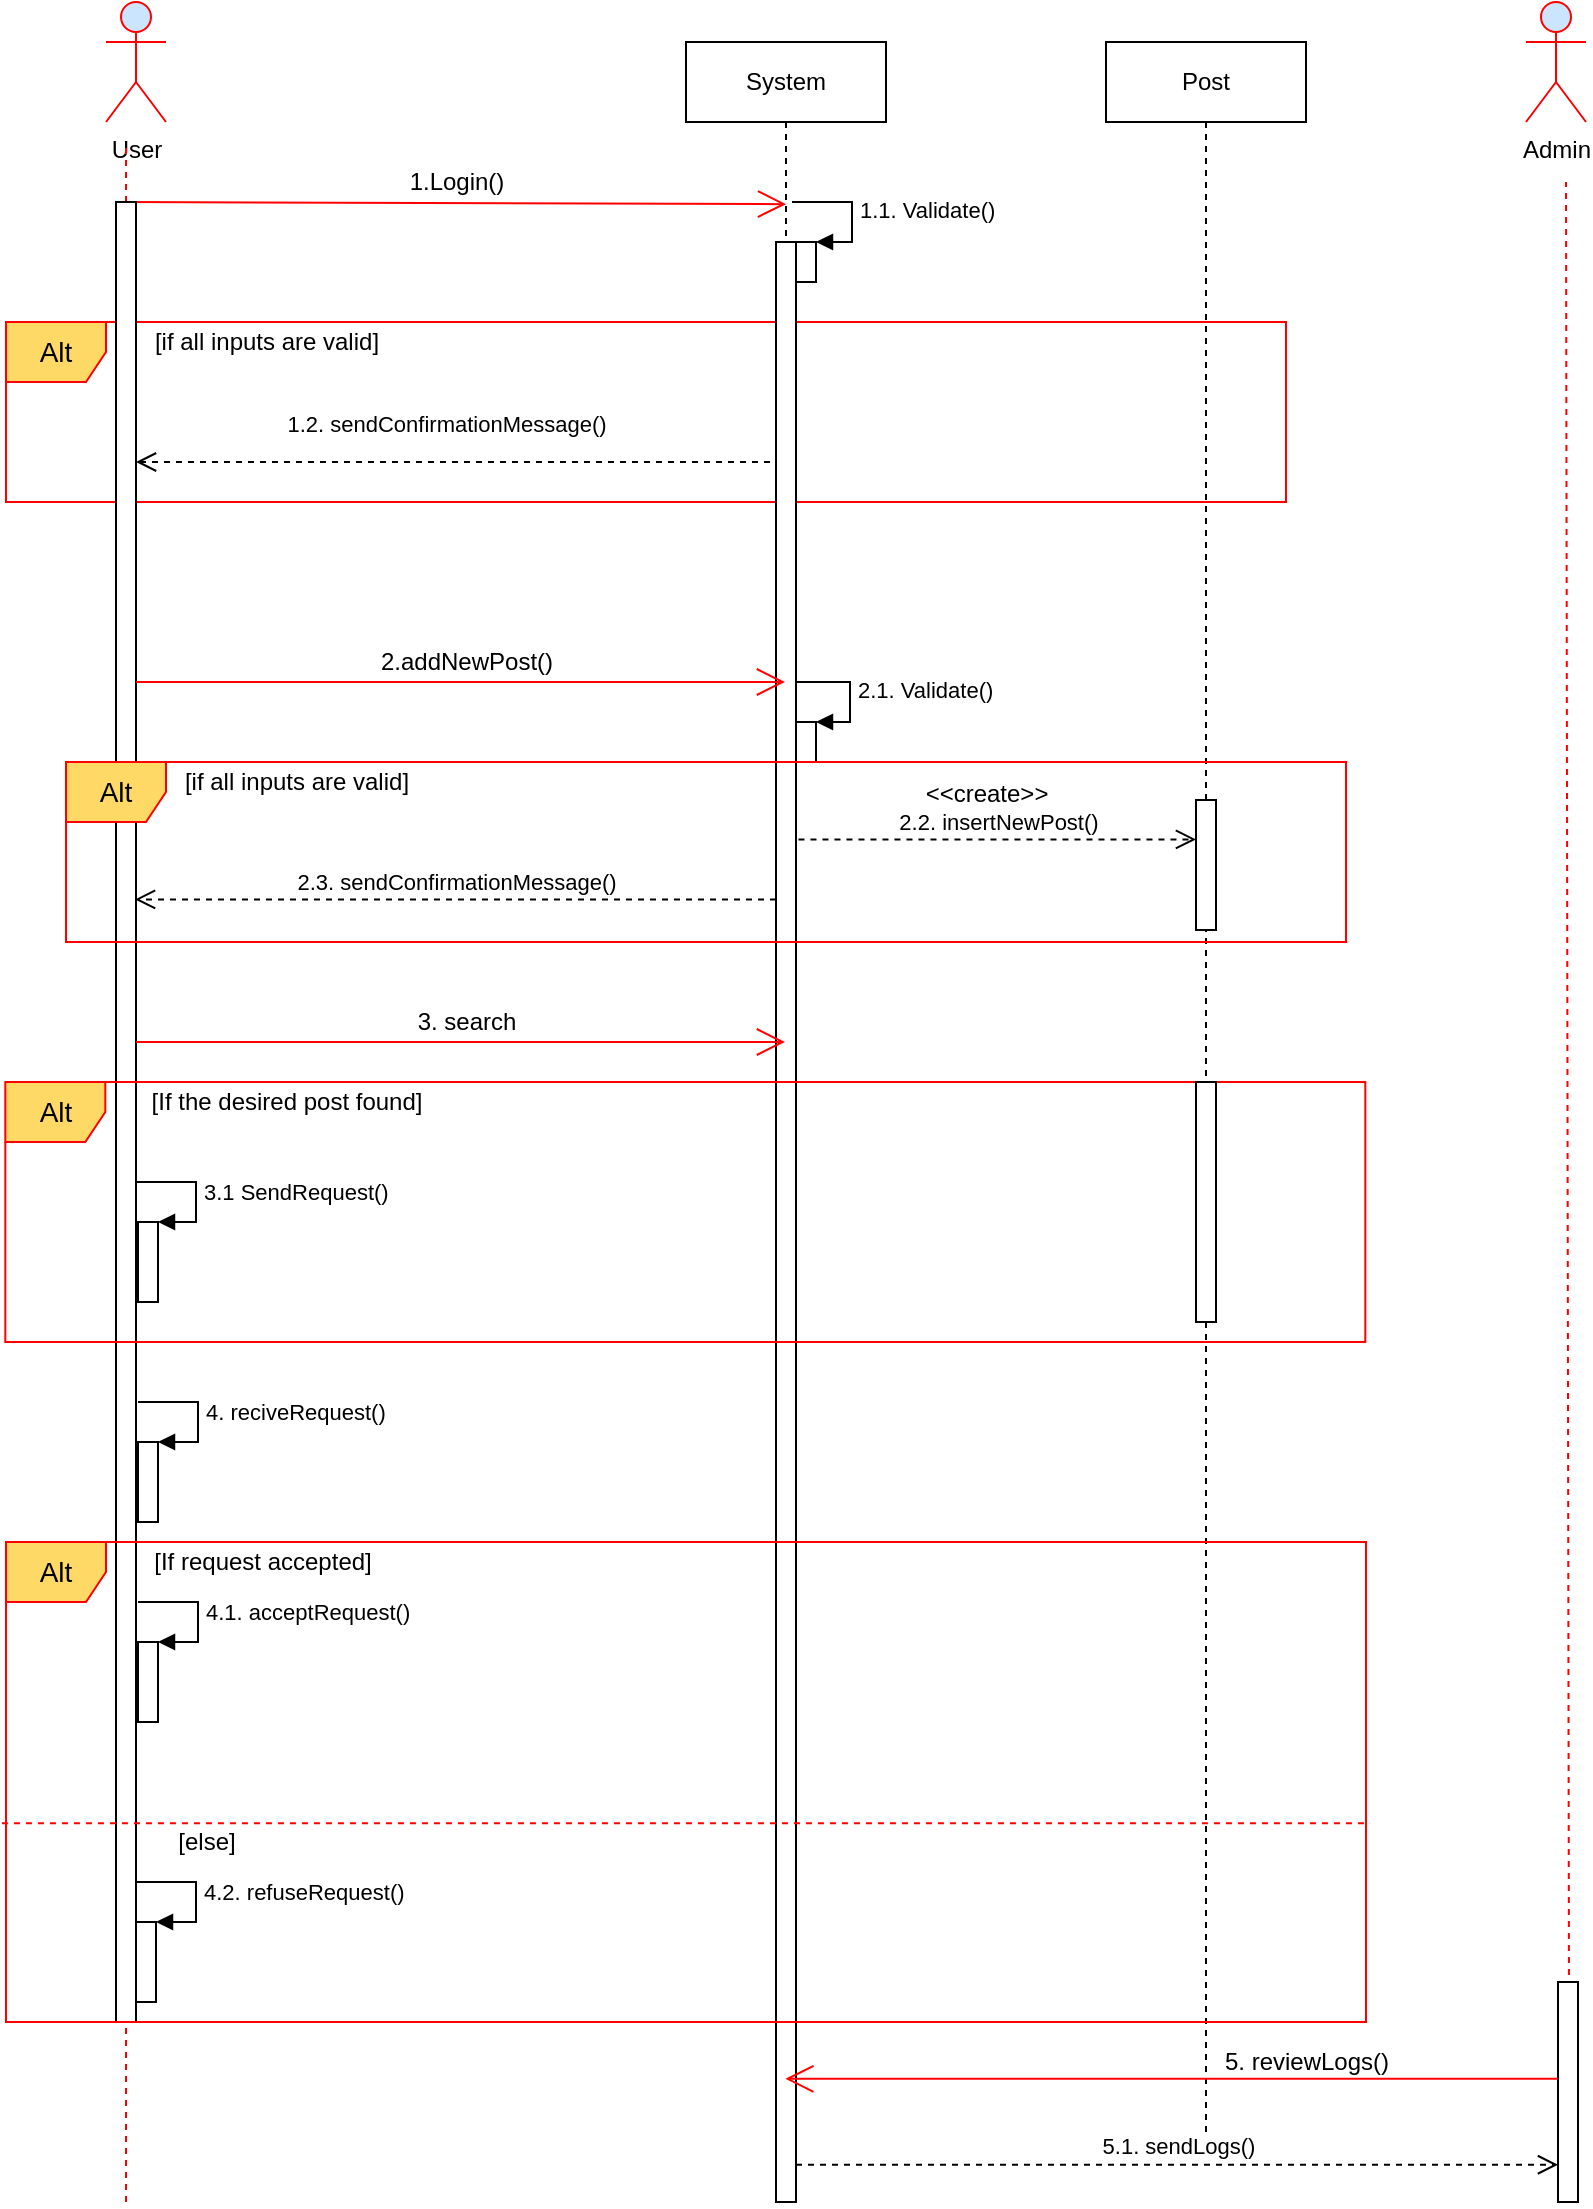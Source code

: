 <mxfile version="18.0.4" type="device"><diagram id="kcnUsWFXl34q4rq5xJde" name="Page-1"><mxGraphModel dx="1673" dy="1033" grid="1" gridSize="10" guides="1" tooltips="1" connect="1" arrows="1" fold="1" page="1" pageScale="1" pageWidth="850" pageHeight="1100" math="0" shadow="0"><root><mxCell id="0"/><mxCell id="1" parent="0"/><mxCell id="MxZLKlJGSjhcXgiNMJGL-1" value="User" style="shape=umlActor;verticalLabelPosition=bottom;verticalAlign=top;html=1;outlineConnect=0;fontStyle=0;fillColor=#cce5ff;strokeColor=#FF0000;" parent="1" vertex="1"><mxGeometry x="70" y="20" width="30" height="60" as="geometry"/></mxCell><mxCell id="MxZLKlJGSjhcXgiNMJGL-7" value="" style="endArrow=none;dashed=1;html=1;rounded=0;fillColor=#ffff88;strokeColor=#FF0000;startArrow=none;" parent="1" edge="1"><mxGeometry width="50" height="50" relative="1" as="geometry"><mxPoint x="420" y="90.0" as="sourcePoint"/><mxPoint x="420" y="90" as="targetPoint"/></mxGeometry></mxCell><mxCell id="MxZLKlJGSjhcXgiNMJGL-8" value="" style="endArrow=none;dashed=1;html=1;rounded=0;fillColor=#ffff88;strokeColor=#FF0000;startArrow=none;" parent="1" edge="1" source="8zFcQ22WBKh8ZB_CU3eb-7"><mxGeometry width="50" height="50" relative="1" as="geometry"><mxPoint x="80" y="860" as="sourcePoint"/><mxPoint x="80" y="90" as="targetPoint"/></mxGeometry></mxCell><mxCell id="MxZLKlJGSjhcXgiNMJGL-9" value="" style="endArrow=open;endFill=1;endSize=12;html=1;rounded=0;strokeColor=#FF0000;entryX=0.003;entryY=0.042;entryDx=0;entryDy=0;entryPerimeter=0;" parent="1" edge="1"><mxGeometry width="160" relative="1" as="geometry"><mxPoint x="80" y="120" as="sourcePoint"/><mxPoint x="410.03" y="121.08" as="targetPoint"/></mxGeometry></mxCell><mxCell id="MxZLKlJGSjhcXgiNMJGL-33" value="Alt" style="shape=umlFrame;whiteSpace=wrap;html=1;fontSize=14;width=50;height=30;strokeColor=#FF0000;fillColor=#FFD966;" parent="1" vertex="1"><mxGeometry x="20" y="180" width="640" height="90" as="geometry"/></mxCell><mxCell id="8zFcQ22WBKh8ZB_CU3eb-4" value="System" style="shape=umlLifeline;perimeter=lifelinePerimeter;whiteSpace=wrap;html=1;container=1;collapsible=0;recursiveResize=0;outlineConnect=0;" vertex="1" parent="1"><mxGeometry x="360" y="40" width="100" height="1080" as="geometry"/></mxCell><mxCell id="8zFcQ22WBKh8ZB_CU3eb-5" value="" style="html=1;points=[];perimeter=orthogonalPerimeter;" vertex="1" parent="8zFcQ22WBKh8ZB_CU3eb-4"><mxGeometry x="55" y="100" width="10" height="20" as="geometry"/></mxCell><mxCell id="8zFcQ22WBKh8ZB_CU3eb-6" value="1.1. Validate()" style="edgeStyle=orthogonalEdgeStyle;html=1;align=left;spacingLeft=2;endArrow=block;rounded=0;entryX=1;entryY=0;" edge="1" target="8zFcQ22WBKh8ZB_CU3eb-5" parent="8zFcQ22WBKh8ZB_CU3eb-4"><mxGeometry relative="1" as="geometry"><mxPoint x="53" y="80" as="sourcePoint"/><Array as="points"><mxPoint x="83" y="80"/></Array></mxGeometry></mxCell><mxCell id="8zFcQ22WBKh8ZB_CU3eb-16" value="1.2. sendConfirmationMessage()" style="html=1;verticalAlign=bottom;endArrow=open;dashed=1;endSize=8;rounded=0;" edge="1" parent="8zFcQ22WBKh8ZB_CU3eb-4" target="8zFcQ22WBKh8ZB_CU3eb-7"><mxGeometry x="0.04" y="-10" relative="1" as="geometry"><mxPoint x="48" y="210" as="sourcePoint"/><mxPoint x="-32" y="210" as="targetPoint"/><mxPoint as="offset"/></mxGeometry></mxCell><mxCell id="8zFcQ22WBKh8ZB_CU3eb-22" value="" style="html=1;points=[];perimeter=orthogonalPerimeter;" vertex="1" parent="8zFcQ22WBKh8ZB_CU3eb-4"><mxGeometry x="55" y="340" width="10" height="20" as="geometry"/></mxCell><mxCell id="8zFcQ22WBKh8ZB_CU3eb-23" value="2.1. Validate()" style="edgeStyle=orthogonalEdgeStyle;html=1;align=left;spacingLeft=2;endArrow=block;rounded=0;entryX=1;entryY=0;" edge="1" target="8zFcQ22WBKh8ZB_CU3eb-22" parent="8zFcQ22WBKh8ZB_CU3eb-4"><mxGeometry relative="1" as="geometry"><mxPoint x="52" y="320" as="sourcePoint"/><Array as="points"><mxPoint x="82" y="320"/></Array></mxGeometry></mxCell><mxCell id="8zFcQ22WBKh8ZB_CU3eb-34" value="" style="html=1;points=[];perimeter=orthogonalPerimeter;" vertex="1" parent="8zFcQ22WBKh8ZB_CU3eb-4"><mxGeometry x="45" y="100" width="10" height="980" as="geometry"/></mxCell><mxCell id="8zFcQ22WBKh8ZB_CU3eb-7" value="" style="html=1;points=[];perimeter=orthogonalPerimeter;" vertex="1" parent="1"><mxGeometry x="75" y="120" width="10" height="910" as="geometry"/></mxCell><mxCell id="8zFcQ22WBKh8ZB_CU3eb-8" value="" style="endArrow=none;dashed=1;html=1;rounded=0;fillColor=#ffff88;strokeColor=#FF0000;" edge="1" parent="1" target="8zFcQ22WBKh8ZB_CU3eb-7"><mxGeometry width="50" height="50" relative="1" as="geometry"><mxPoint x="80" y="1120" as="sourcePoint"/><mxPoint x="80" y="90" as="targetPoint"/></mxGeometry></mxCell><mxCell id="8zFcQ22WBKh8ZB_CU3eb-11" value="Post" style="shape=umlLifeline;perimeter=lifelinePerimeter;whiteSpace=wrap;html=1;container=1;collapsible=0;recursiveResize=0;outlineConnect=0;" vertex="1" parent="1"><mxGeometry x="570" y="40" width="100" height="1060" as="geometry"/></mxCell><mxCell id="8zFcQ22WBKh8ZB_CU3eb-14" value="1.Login()" style="text;html=1;resizable=0;autosize=1;align=center;verticalAlign=middle;points=[];fillColor=none;strokeColor=none;rounded=0;" vertex="1" parent="1"><mxGeometry x="215" y="100" width="60" height="20" as="geometry"/></mxCell><mxCell id="8zFcQ22WBKh8ZB_CU3eb-15" value="[if all inputs are valid]" style="text;html=1;resizable=0;autosize=1;align=center;verticalAlign=middle;points=[];fillColor=none;strokeColor=none;rounded=0;" vertex="1" parent="1"><mxGeometry x="85" y="180" width="130" height="20" as="geometry"/></mxCell><mxCell id="8zFcQ22WBKh8ZB_CU3eb-18" value="" style="endArrow=open;endFill=1;endSize=12;html=1;rounded=0;strokeColor=#FF0000;" edge="1" parent="1" target="8zFcQ22WBKh8ZB_CU3eb-4"><mxGeometry width="160" relative="1" as="geometry"><mxPoint x="85" y="360" as="sourcePoint"/><mxPoint x="400" y="360" as="targetPoint"/></mxGeometry></mxCell><mxCell id="8zFcQ22WBKh8ZB_CU3eb-24" value="2.addNewPost()" style="text;html=1;resizable=0;autosize=1;align=center;verticalAlign=middle;points=[];fillColor=none;strokeColor=none;rounded=0;" vertex="1" parent="1"><mxGeometry x="200" y="340" width="100" height="20" as="geometry"/></mxCell><mxCell id="8zFcQ22WBKh8ZB_CU3eb-25" value="Alt" style="shape=umlFrame;whiteSpace=wrap;html=1;fontSize=14;width=50;height=30;strokeColor=#FF0000;fillColor=#FFD966;" vertex="1" parent="1"><mxGeometry x="50" y="400" width="640" height="90" as="geometry"/></mxCell><mxCell id="8zFcQ22WBKh8ZB_CU3eb-26" value="[if all inputs are valid]" style="text;html=1;resizable=0;autosize=1;align=center;verticalAlign=middle;points=[];fillColor=none;strokeColor=none;rounded=0;" vertex="1" parent="1"><mxGeometry x="100" y="400" width="130" height="20" as="geometry"/></mxCell><mxCell id="8zFcQ22WBKh8ZB_CU3eb-33" value="" style="html=1;points=[];perimeter=orthogonalPerimeter;" vertex="1" parent="1"><mxGeometry x="615" y="419" width="10" height="65" as="geometry"/></mxCell><mxCell id="8zFcQ22WBKh8ZB_CU3eb-36" value="2.2. insertNewPost()" style="html=1;verticalAlign=bottom;endArrow=open;dashed=1;endSize=8;rounded=0;exitX=1.124;exitY=0.934;exitDx=0;exitDy=0;exitPerimeter=0;" edge="1" parent="1"><mxGeometry relative="1" as="geometry"><mxPoint x="416.24" y="438.72" as="sourcePoint"/><mxPoint x="615" y="438.72" as="targetPoint"/></mxGeometry></mxCell><mxCell id="8zFcQ22WBKh8ZB_CU3eb-37" value="&amp;lt;&amp;lt;create&amp;gt;&amp;gt;" style="text;html=1;resizable=0;autosize=1;align=center;verticalAlign=middle;points=[];fillColor=none;strokeColor=none;rounded=0;" vertex="1" parent="1"><mxGeometry x="470" y="406" width="80" height="20" as="geometry"/></mxCell><mxCell id="8zFcQ22WBKh8ZB_CU3eb-38" value="2.3. sendConfirmationMessage()" style="html=1;verticalAlign=bottom;endArrow=open;dashed=1;endSize=8;rounded=0;entryX=0.952;entryY=0.582;entryDx=0;entryDy=0;entryPerimeter=0;" edge="1" parent="1"><mxGeometry relative="1" as="geometry"><mxPoint x="405" y="468.72" as="sourcePoint"/><mxPoint x="84.52" y="468.72" as="targetPoint"/></mxGeometry></mxCell><mxCell id="8zFcQ22WBKh8ZB_CU3eb-42" value="" style="endArrow=open;endFill=1;endSize=12;html=1;rounded=0;strokeColor=#FF0000;" edge="1" parent="1"><mxGeometry width="160" relative="1" as="geometry"><mxPoint x="85" y="540.0" as="sourcePoint"/><mxPoint x="409.5" y="540.0" as="targetPoint"/></mxGeometry></mxCell><mxCell id="8zFcQ22WBKh8ZB_CU3eb-43" value="3. search" style="text;html=1;resizable=0;autosize=1;align=center;verticalAlign=middle;points=[];fillColor=none;strokeColor=none;rounded=0;" vertex="1" parent="1"><mxGeometry x="220" y="520" width="60" height="20" as="geometry"/></mxCell><mxCell id="8zFcQ22WBKh8ZB_CU3eb-44" value="Alt" style="shape=umlFrame;whiteSpace=wrap;html=1;fontSize=14;width=50;height=30;strokeColor=#FF0000;fillColor=#FFD966;" vertex="1" parent="1"><mxGeometry x="19.66" y="560" width="680" height="130" as="geometry"/></mxCell><mxCell id="8zFcQ22WBKh8ZB_CU3eb-45" value="[If the desired post found]" style="text;html=1;resizable=0;autosize=1;align=center;verticalAlign=middle;points=[];fillColor=none;strokeColor=none;rounded=0;" vertex="1" parent="1"><mxGeometry x="85" y="560" width="150" height="20" as="geometry"/></mxCell><mxCell id="8zFcQ22WBKh8ZB_CU3eb-56" value="" style="html=1;points=[];perimeter=orthogonalPerimeter;" vertex="1" parent="1"><mxGeometry x="86" y="630" width="10" height="40" as="geometry"/></mxCell><mxCell id="8zFcQ22WBKh8ZB_CU3eb-57" value="3.1 SendRequest()" style="edgeStyle=orthogonalEdgeStyle;html=1;align=left;spacingLeft=2;endArrow=block;rounded=0;entryX=1;entryY=0;" edge="1" target="8zFcQ22WBKh8ZB_CU3eb-56" parent="1"><mxGeometry relative="1" as="geometry"><mxPoint x="85" y="610" as="sourcePoint"/><Array as="points"><mxPoint x="115" y="610"/></Array></mxGeometry></mxCell><mxCell id="8zFcQ22WBKh8ZB_CU3eb-61" value="" style="html=1;points=[];perimeter=orthogonalPerimeter;" vertex="1" parent="1"><mxGeometry x="86" y="740" width="10" height="40" as="geometry"/></mxCell><mxCell id="8zFcQ22WBKh8ZB_CU3eb-62" value="4. reciveRequest()" style="edgeStyle=orthogonalEdgeStyle;html=1;align=left;spacingLeft=2;endArrow=block;rounded=0;entryX=1;entryY=0;" edge="1" target="8zFcQ22WBKh8ZB_CU3eb-61" parent="1"><mxGeometry relative="1" as="geometry"><mxPoint x="86" y="720" as="sourcePoint"/><Array as="points"><mxPoint x="116" y="720"/></Array></mxGeometry></mxCell><mxCell id="8zFcQ22WBKh8ZB_CU3eb-63" value="Alt" style="shape=umlFrame;whiteSpace=wrap;html=1;fontSize=14;width=50;height=30;strokeColor=#FF0000;fillColor=#FFD966;" vertex="1" parent="1"><mxGeometry x="20" y="790" width="680" height="240" as="geometry"/></mxCell><mxCell id="8zFcQ22WBKh8ZB_CU3eb-64" value="[If request accepted]" style="text;html=1;resizable=0;autosize=1;align=center;verticalAlign=middle;points=[];fillColor=none;strokeColor=none;rounded=0;" vertex="1" parent="1"><mxGeometry x="88" y="790" width="120" height="20" as="geometry"/></mxCell><mxCell id="8zFcQ22WBKh8ZB_CU3eb-65" value="" style="html=1;points=[];perimeter=orthogonalPerimeter;" vertex="1" parent="1"><mxGeometry x="86" y="840" width="10" height="40" as="geometry"/></mxCell><mxCell id="8zFcQ22WBKh8ZB_CU3eb-66" value="4.1. acceptRequest()" style="edgeStyle=orthogonalEdgeStyle;html=1;align=left;spacingLeft=2;endArrow=block;rounded=0;entryX=1;entryY=0;" edge="1" parent="1" target="8zFcQ22WBKh8ZB_CU3eb-65"><mxGeometry relative="1" as="geometry"><mxPoint x="86" y="820" as="sourcePoint"/><Array as="points"><mxPoint x="116" y="820"/></Array></mxGeometry></mxCell><mxCell id="8zFcQ22WBKh8ZB_CU3eb-67" value="" style="html=1;points=[];perimeter=orthogonalPerimeter;" vertex="1" parent="1"><mxGeometry x="615" y="560" width="10" height="120" as="geometry"/></mxCell><mxCell id="8zFcQ22WBKh8ZB_CU3eb-69" value="" style="endArrow=none;dashed=1;html=1;rounded=0;fontSize=14;entryX=1.003;entryY=0.586;entryDx=0;entryDy=0;entryPerimeter=0;exitX=-0.003;exitY=0.586;exitDx=0;exitDy=0;exitPerimeter=0;strokeColor=#FF0000;" edge="1" parent="1" source="8zFcQ22WBKh8ZB_CU3eb-63" target="8zFcQ22WBKh8ZB_CU3eb-63"><mxGeometry width="50" height="50" relative="1" as="geometry"><mxPoint x="40.0" y="930" as="sourcePoint"/><mxPoint x="660.0" y="930" as="targetPoint"/></mxGeometry></mxCell><mxCell id="8zFcQ22WBKh8ZB_CU3eb-71" value="[else]" style="text;html=1;resizable=0;autosize=1;align=center;verticalAlign=middle;points=[];fillColor=none;strokeColor=none;rounded=0;" vertex="1" parent="1"><mxGeometry x="100" y="930" width="40" height="20" as="geometry"/></mxCell><mxCell id="8zFcQ22WBKh8ZB_CU3eb-72" value="" style="html=1;points=[];perimeter=orthogonalPerimeter;" vertex="1" parent="1"><mxGeometry x="85" y="980" width="10" height="40" as="geometry"/></mxCell><mxCell id="8zFcQ22WBKh8ZB_CU3eb-73" value="4.2. refuseRequest()" style="edgeStyle=orthogonalEdgeStyle;html=1;align=left;spacingLeft=2;endArrow=block;rounded=0;entryX=1;entryY=0;" edge="1" parent="1" target="8zFcQ22WBKh8ZB_CU3eb-72"><mxGeometry relative="1" as="geometry"><mxPoint x="85" y="960" as="sourcePoint"/><Array as="points"><mxPoint x="115" y="960"/></Array></mxGeometry></mxCell><mxCell id="8zFcQ22WBKh8ZB_CU3eb-75" value="Admin" style="shape=umlActor;verticalLabelPosition=bottom;verticalAlign=top;html=1;outlineConnect=0;fontStyle=0;fillColor=#cce5ff;strokeColor=#FF0000;" vertex="1" parent="1"><mxGeometry x="780" y="20" width="30" height="60" as="geometry"/></mxCell><mxCell id="8zFcQ22WBKh8ZB_CU3eb-78" value="" style="endArrow=none;dashed=1;html=1;rounded=0;fillColor=#ffff88;strokeColor=#FF0000;startArrow=none;exitX=0.567;exitY=1.005;exitDx=0;exitDy=0;exitPerimeter=0;" edge="1" parent="1" source="8zFcQ22WBKh8ZB_CU3eb-79"><mxGeometry width="50" height="50" relative="1" as="geometry"><mxPoint x="800" y="1150" as="sourcePoint"/><mxPoint x="800" y="110" as="targetPoint"/></mxGeometry></mxCell><mxCell id="8zFcQ22WBKh8ZB_CU3eb-79" value="" style="html=1;points=[];perimeter=orthogonalPerimeter;" vertex="1" parent="1"><mxGeometry x="796" y="1010" width="10" height="110" as="geometry"/></mxCell><mxCell id="8zFcQ22WBKh8ZB_CU3eb-81" value="" style="endArrow=open;endFill=1;endSize=12;html=1;rounded=0;strokeColor=#FF0000;exitX=-0.017;exitY=0.631;exitDx=0;exitDy=0;exitPerimeter=0;" edge="1" parent="1"><mxGeometry width="160" relative="1" as="geometry"><mxPoint x="795.83" y="1058.41" as="sourcePoint"/><mxPoint x="409.667" y="1058.41" as="targetPoint"/></mxGeometry></mxCell><mxCell id="8zFcQ22WBKh8ZB_CU3eb-82" value="5. reviewLogs()" style="text;html=1;resizable=0;autosize=1;align=center;verticalAlign=middle;points=[];fillColor=none;strokeColor=none;rounded=0;" vertex="1" parent="1"><mxGeometry x="620" y="1040" width="100" height="20" as="geometry"/></mxCell><mxCell id="8zFcQ22WBKh8ZB_CU3eb-85" value="5.1. sendLogs()" style="html=1;verticalAlign=bottom;endArrow=open;dashed=1;endSize=8;rounded=0;exitX=1;exitY=0.981;exitDx=0;exitDy=0;exitPerimeter=0;" edge="1" parent="1" source="8zFcQ22WBKh8ZB_CU3eb-34" target="8zFcQ22WBKh8ZB_CU3eb-79"><mxGeometry relative="1" as="geometry"><mxPoint x="710.48" y="1150" as="sourcePoint"/><mxPoint x="390.0" y="1150" as="targetPoint"/></mxGeometry></mxCell></root></mxGraphModel></diagram></mxfile>